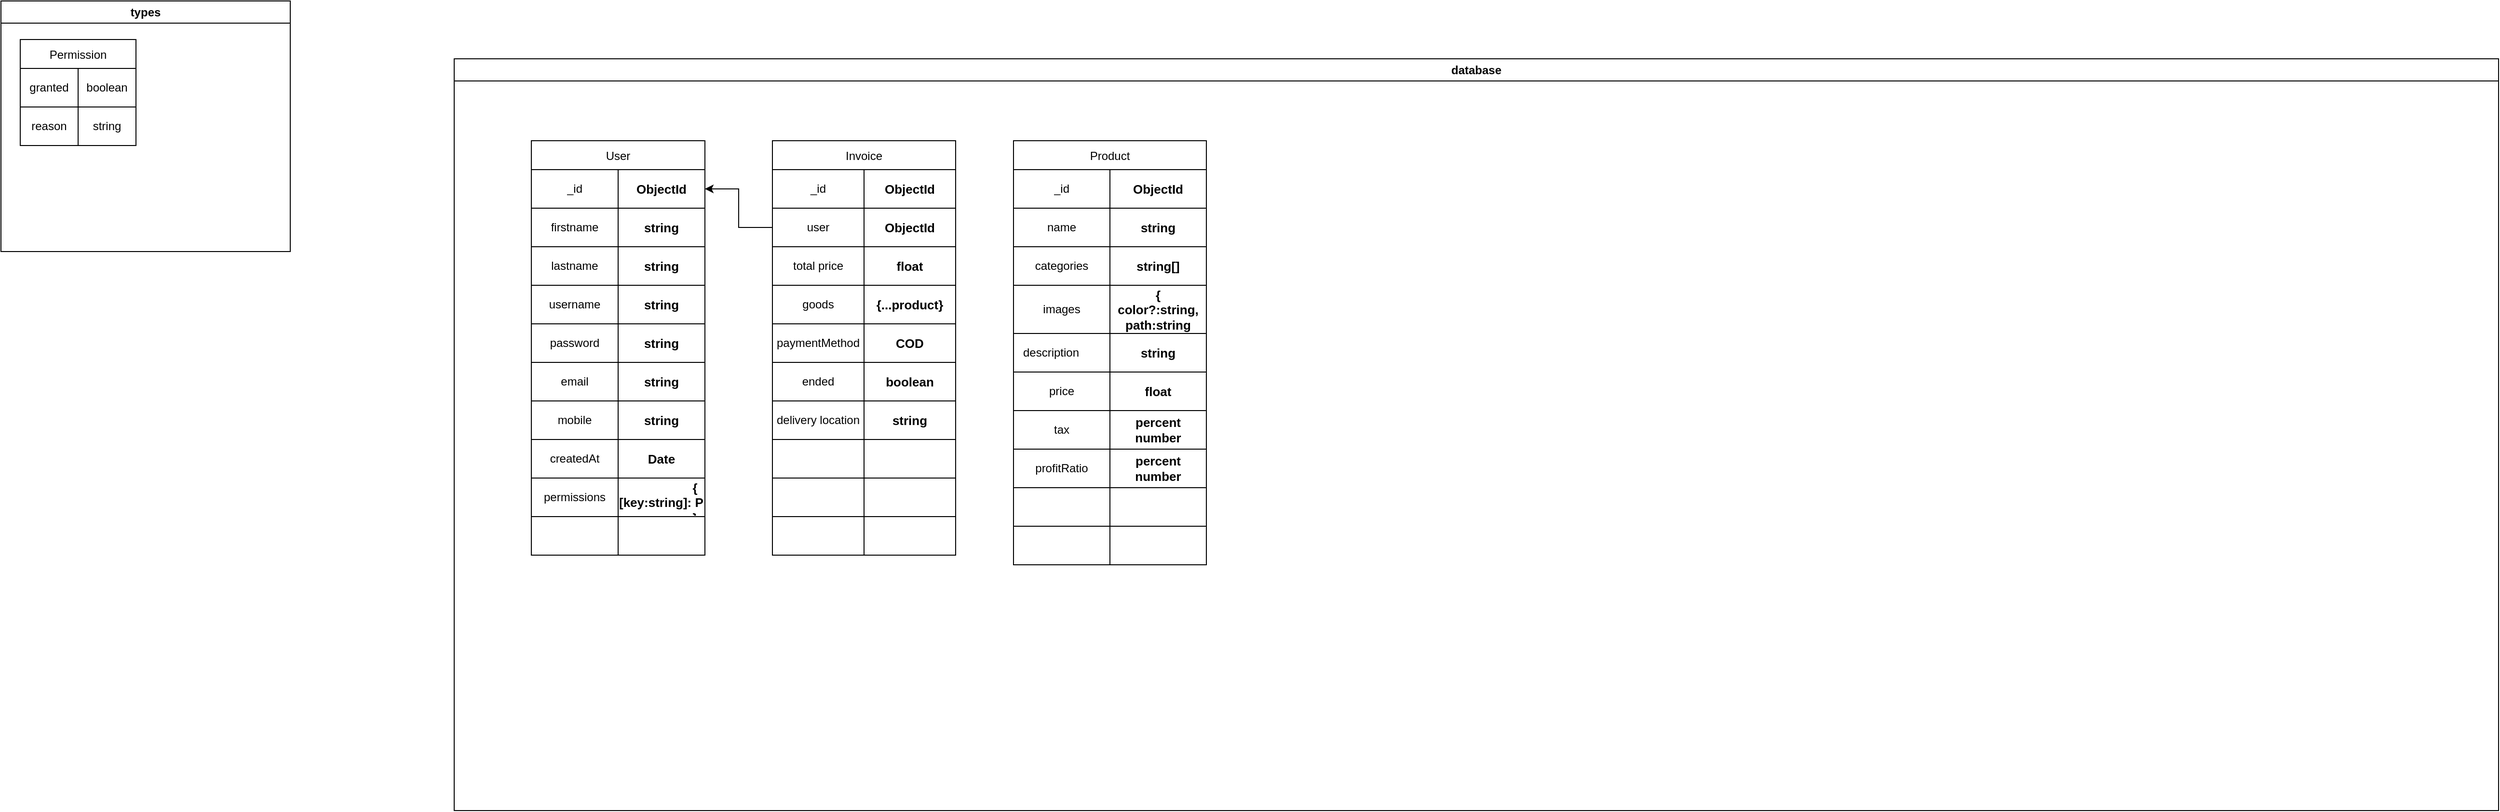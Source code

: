 <mxfile version="24.0.7" type="github">
  <diagram name="Page-1" id="QKJ2j_VdlwZN0hbpKNvx">
    <mxGraphModel dx="2086" dy="1957" grid="1" gridSize="10" guides="1" tooltips="1" connect="1" arrows="1" fold="1" page="1" pageScale="1" pageWidth="827" pageHeight="1169" math="0" shadow="0">
      <root>
        <mxCell id="0" />
        <mxCell id="1" parent="0" />
        <mxCell id="1IaaG3tM7Fr98LtKA_Z9-10" value="database" style="swimlane;whiteSpace=wrap;html=1;" vertex="1" parent="1">
          <mxGeometry x="70" y="-30" width="2120" height="780" as="geometry" />
        </mxCell>
        <mxCell id="tBHM0l0yFCZEbnYiTgFT-36" value="User" style="shape=table;startSize=30;container=1;collapsible=0;childLayout=tableLayout;" vertex="1" parent="1IaaG3tM7Fr98LtKA_Z9-10">
          <mxGeometry x="80" y="85" width="180" height="430" as="geometry" />
        </mxCell>
        <mxCell id="tBHM0l0yFCZEbnYiTgFT-37" value="" style="shape=tableRow;horizontal=0;startSize=0;swimlaneHead=0;swimlaneBody=0;strokeColor=inherit;top=0;left=0;bottom=0;right=0;collapsible=0;dropTarget=0;fillColor=none;points=[[0,0.5],[1,0.5]];portConstraint=eastwest;" vertex="1" parent="tBHM0l0yFCZEbnYiTgFT-36">
          <mxGeometry y="30" width="180" height="40" as="geometry" />
        </mxCell>
        <mxCell id="tBHM0l0yFCZEbnYiTgFT-38" value="_id" style="shape=partialRectangle;html=1;whiteSpace=wrap;connectable=0;strokeColor=inherit;overflow=hidden;fillColor=none;top=0;left=0;bottom=0;right=0;pointerEvents=1;" vertex="1" parent="tBHM0l0yFCZEbnYiTgFT-37">
          <mxGeometry width="90" height="40" as="geometry">
            <mxRectangle width="90" height="40" as="alternateBounds" />
          </mxGeometry>
        </mxCell>
        <mxCell id="tBHM0l0yFCZEbnYiTgFT-39" value="ObjectId" style="shape=partialRectangle;html=1;whiteSpace=wrap;connectable=0;strokeColor=inherit;overflow=hidden;fillColor=none;top=0;left=0;bottom=0;right=0;pointerEvents=1;fontStyle=1;fontSize=13;" vertex="1" parent="tBHM0l0yFCZEbnYiTgFT-37">
          <mxGeometry x="90" width="90" height="40" as="geometry">
            <mxRectangle width="90" height="40" as="alternateBounds" />
          </mxGeometry>
        </mxCell>
        <mxCell id="tBHM0l0yFCZEbnYiTgFT-40" value="" style="shape=tableRow;horizontal=0;startSize=0;swimlaneHead=0;swimlaneBody=0;strokeColor=inherit;top=0;left=0;bottom=0;right=0;collapsible=0;dropTarget=0;fillColor=none;points=[[0,0.5],[1,0.5]];portConstraint=eastwest;" vertex="1" parent="tBHM0l0yFCZEbnYiTgFT-36">
          <mxGeometry y="70" width="180" height="40" as="geometry" />
        </mxCell>
        <mxCell id="tBHM0l0yFCZEbnYiTgFT-41" value="firstname" style="shape=partialRectangle;html=1;whiteSpace=wrap;connectable=0;strokeColor=inherit;overflow=hidden;fillColor=none;top=0;left=0;bottom=0;right=0;pointerEvents=1;" vertex="1" parent="tBHM0l0yFCZEbnYiTgFT-40">
          <mxGeometry width="90" height="40" as="geometry">
            <mxRectangle width="90" height="40" as="alternateBounds" />
          </mxGeometry>
        </mxCell>
        <mxCell id="tBHM0l0yFCZEbnYiTgFT-42" value="string" style="shape=partialRectangle;html=1;whiteSpace=wrap;connectable=0;strokeColor=inherit;overflow=hidden;fillColor=none;top=0;left=0;bottom=0;right=0;pointerEvents=1;fontStyle=1;fontSize=13;" vertex="1" parent="tBHM0l0yFCZEbnYiTgFT-40">
          <mxGeometry x="90" width="90" height="40" as="geometry">
            <mxRectangle width="90" height="40" as="alternateBounds" />
          </mxGeometry>
        </mxCell>
        <mxCell id="tBHM0l0yFCZEbnYiTgFT-43" value="" style="shape=tableRow;horizontal=0;startSize=0;swimlaneHead=0;swimlaneBody=0;strokeColor=inherit;top=0;left=0;bottom=0;right=0;collapsible=0;dropTarget=0;fillColor=none;points=[[0,0.5],[1,0.5]];portConstraint=eastwest;" vertex="1" parent="tBHM0l0yFCZEbnYiTgFT-36">
          <mxGeometry y="110" width="180" height="40" as="geometry" />
        </mxCell>
        <mxCell id="tBHM0l0yFCZEbnYiTgFT-44" value="lastname" style="shape=partialRectangle;html=1;whiteSpace=wrap;connectable=0;strokeColor=inherit;overflow=hidden;fillColor=none;top=0;left=0;bottom=0;right=0;pointerEvents=1;" vertex="1" parent="tBHM0l0yFCZEbnYiTgFT-43">
          <mxGeometry width="90" height="40" as="geometry">
            <mxRectangle width="90" height="40" as="alternateBounds" />
          </mxGeometry>
        </mxCell>
        <mxCell id="tBHM0l0yFCZEbnYiTgFT-45" value="string" style="shape=partialRectangle;html=1;whiteSpace=wrap;connectable=0;strokeColor=inherit;overflow=hidden;fillColor=none;top=0;left=0;bottom=0;right=0;pointerEvents=1;fontStyle=1;fontSize=13;" vertex="1" parent="tBHM0l0yFCZEbnYiTgFT-43">
          <mxGeometry x="90" width="90" height="40" as="geometry">
            <mxRectangle width="90" height="40" as="alternateBounds" />
          </mxGeometry>
        </mxCell>
        <mxCell id="tBHM0l0yFCZEbnYiTgFT-46" value="" style="shape=tableRow;horizontal=0;startSize=0;swimlaneHead=0;swimlaneBody=0;strokeColor=inherit;top=0;left=0;bottom=0;right=0;collapsible=0;dropTarget=0;fillColor=none;points=[[0,0.5],[1,0.5]];portConstraint=eastwest;" vertex="1" parent="tBHM0l0yFCZEbnYiTgFT-36">
          <mxGeometry y="150" width="180" height="40" as="geometry" />
        </mxCell>
        <mxCell id="tBHM0l0yFCZEbnYiTgFT-47" value="username" style="shape=partialRectangle;html=1;whiteSpace=wrap;connectable=0;strokeColor=inherit;overflow=hidden;fillColor=none;top=0;left=0;bottom=0;right=0;pointerEvents=1;" vertex="1" parent="tBHM0l0yFCZEbnYiTgFT-46">
          <mxGeometry width="90" height="40" as="geometry">
            <mxRectangle width="90" height="40" as="alternateBounds" />
          </mxGeometry>
        </mxCell>
        <mxCell id="tBHM0l0yFCZEbnYiTgFT-48" value="string" style="shape=partialRectangle;html=1;whiteSpace=wrap;connectable=0;strokeColor=inherit;overflow=hidden;fillColor=none;top=0;left=0;bottom=0;right=0;pointerEvents=1;fontStyle=1;fontSize=13;" vertex="1" parent="tBHM0l0yFCZEbnYiTgFT-46">
          <mxGeometry x="90" width="90" height="40" as="geometry">
            <mxRectangle width="90" height="40" as="alternateBounds" />
          </mxGeometry>
        </mxCell>
        <mxCell id="tBHM0l0yFCZEbnYiTgFT-49" value="" style="shape=tableRow;horizontal=0;startSize=0;swimlaneHead=0;swimlaneBody=0;strokeColor=inherit;top=0;left=0;bottom=0;right=0;collapsible=0;dropTarget=0;fillColor=none;points=[[0,0.5],[1,0.5]];portConstraint=eastwest;" vertex="1" parent="tBHM0l0yFCZEbnYiTgFT-36">
          <mxGeometry y="190" width="180" height="40" as="geometry" />
        </mxCell>
        <mxCell id="tBHM0l0yFCZEbnYiTgFT-50" value="password" style="shape=partialRectangle;html=1;whiteSpace=wrap;connectable=0;strokeColor=inherit;overflow=hidden;fillColor=none;top=0;left=0;bottom=0;right=0;pointerEvents=1;" vertex="1" parent="tBHM0l0yFCZEbnYiTgFT-49">
          <mxGeometry width="90" height="40" as="geometry">
            <mxRectangle width="90" height="40" as="alternateBounds" />
          </mxGeometry>
        </mxCell>
        <mxCell id="tBHM0l0yFCZEbnYiTgFT-51" value="string" style="shape=partialRectangle;html=1;whiteSpace=wrap;connectable=0;strokeColor=inherit;overflow=hidden;fillColor=none;top=0;left=0;bottom=0;right=0;pointerEvents=1;fontStyle=1;fontSize=13;" vertex="1" parent="tBHM0l0yFCZEbnYiTgFT-49">
          <mxGeometry x="90" width="90" height="40" as="geometry">
            <mxRectangle width="90" height="40" as="alternateBounds" />
          </mxGeometry>
        </mxCell>
        <mxCell id="tBHM0l0yFCZEbnYiTgFT-52" value="" style="shape=tableRow;horizontal=0;startSize=0;swimlaneHead=0;swimlaneBody=0;strokeColor=inherit;top=0;left=0;bottom=0;right=0;collapsible=0;dropTarget=0;fillColor=none;points=[[0,0.5],[1,0.5]];portConstraint=eastwest;" vertex="1" parent="tBHM0l0yFCZEbnYiTgFT-36">
          <mxGeometry y="230" width="180" height="40" as="geometry" />
        </mxCell>
        <mxCell id="tBHM0l0yFCZEbnYiTgFT-53" value="email" style="shape=partialRectangle;html=1;whiteSpace=wrap;connectable=0;strokeColor=inherit;overflow=hidden;fillColor=none;top=0;left=0;bottom=0;right=0;pointerEvents=1;" vertex="1" parent="tBHM0l0yFCZEbnYiTgFT-52">
          <mxGeometry width="90" height="40" as="geometry">
            <mxRectangle width="90" height="40" as="alternateBounds" />
          </mxGeometry>
        </mxCell>
        <mxCell id="tBHM0l0yFCZEbnYiTgFT-54" value="string" style="shape=partialRectangle;html=1;whiteSpace=wrap;connectable=0;strokeColor=inherit;overflow=hidden;fillColor=none;top=0;left=0;bottom=0;right=0;pointerEvents=1;fontStyle=1;fontSize=13;" vertex="1" parent="tBHM0l0yFCZEbnYiTgFT-52">
          <mxGeometry x="90" width="90" height="40" as="geometry">
            <mxRectangle width="90" height="40" as="alternateBounds" />
          </mxGeometry>
        </mxCell>
        <mxCell id="tBHM0l0yFCZEbnYiTgFT-55" value="" style="shape=tableRow;horizontal=0;startSize=0;swimlaneHead=0;swimlaneBody=0;strokeColor=inherit;top=0;left=0;bottom=0;right=0;collapsible=0;dropTarget=0;fillColor=none;points=[[0,0.5],[1,0.5]];portConstraint=eastwest;" vertex="1" parent="tBHM0l0yFCZEbnYiTgFT-36">
          <mxGeometry y="270" width="180" height="40" as="geometry" />
        </mxCell>
        <mxCell id="tBHM0l0yFCZEbnYiTgFT-56" value="mobile" style="shape=partialRectangle;html=1;whiteSpace=wrap;connectable=0;strokeColor=inherit;overflow=hidden;fillColor=none;top=0;left=0;bottom=0;right=0;pointerEvents=1;" vertex="1" parent="tBHM0l0yFCZEbnYiTgFT-55">
          <mxGeometry width="90" height="40" as="geometry">
            <mxRectangle width="90" height="40" as="alternateBounds" />
          </mxGeometry>
        </mxCell>
        <mxCell id="tBHM0l0yFCZEbnYiTgFT-57" value="string" style="shape=partialRectangle;html=1;whiteSpace=wrap;connectable=0;strokeColor=inherit;overflow=hidden;fillColor=none;top=0;left=0;bottom=0;right=0;pointerEvents=1;fontStyle=1;fontSize=13;" vertex="1" parent="tBHM0l0yFCZEbnYiTgFT-55">
          <mxGeometry x="90" width="90" height="40" as="geometry">
            <mxRectangle width="90" height="40" as="alternateBounds" />
          </mxGeometry>
        </mxCell>
        <mxCell id="tBHM0l0yFCZEbnYiTgFT-58" value="" style="shape=tableRow;horizontal=0;startSize=0;swimlaneHead=0;swimlaneBody=0;strokeColor=inherit;top=0;left=0;bottom=0;right=0;collapsible=0;dropTarget=0;fillColor=none;points=[[0,0.5],[1,0.5]];portConstraint=eastwest;" vertex="1" parent="tBHM0l0yFCZEbnYiTgFT-36">
          <mxGeometry y="310" width="180" height="40" as="geometry" />
        </mxCell>
        <mxCell id="tBHM0l0yFCZEbnYiTgFT-59" value="createdAt" style="shape=partialRectangle;html=1;whiteSpace=wrap;connectable=0;strokeColor=inherit;overflow=hidden;fillColor=none;top=0;left=0;bottom=0;right=0;pointerEvents=1;" vertex="1" parent="tBHM0l0yFCZEbnYiTgFT-58">
          <mxGeometry width="90" height="40" as="geometry">
            <mxRectangle width="90" height="40" as="alternateBounds" />
          </mxGeometry>
        </mxCell>
        <mxCell id="tBHM0l0yFCZEbnYiTgFT-60" value="Date" style="shape=partialRectangle;html=1;whiteSpace=wrap;connectable=0;strokeColor=inherit;overflow=hidden;fillColor=none;top=0;left=0;bottom=0;right=0;pointerEvents=1;fontStyle=1;fontSize=13;" vertex="1" parent="tBHM0l0yFCZEbnYiTgFT-58">
          <mxGeometry x="90" width="90" height="40" as="geometry">
            <mxRectangle width="90" height="40" as="alternateBounds" />
          </mxGeometry>
        </mxCell>
        <mxCell id="tBHM0l0yFCZEbnYiTgFT-61" value="" style="shape=tableRow;horizontal=0;startSize=0;swimlaneHead=0;swimlaneBody=0;strokeColor=inherit;top=0;left=0;bottom=0;right=0;collapsible=0;dropTarget=0;fillColor=none;points=[[0,0.5],[1,0.5]];portConstraint=eastwest;" vertex="1" parent="tBHM0l0yFCZEbnYiTgFT-36">
          <mxGeometry y="350" width="180" height="40" as="geometry" />
        </mxCell>
        <mxCell id="tBHM0l0yFCZEbnYiTgFT-62" value="permissions" style="shape=partialRectangle;html=1;whiteSpace=wrap;connectable=0;strokeColor=inherit;overflow=hidden;fillColor=none;top=0;left=0;bottom=0;right=0;pointerEvents=1;" vertex="1" parent="tBHM0l0yFCZEbnYiTgFT-61">
          <mxGeometry width="90" height="40" as="geometry">
            <mxRectangle width="90" height="40" as="alternateBounds" />
          </mxGeometry>
        </mxCell>
        <mxCell id="tBHM0l0yFCZEbnYiTgFT-63" value="{&lt;div&gt;[key:string]:&amp;nbsp;&lt;span style=&quot;background-color: initial;&quot;&gt;Permission[]&lt;/span&gt;&lt;/div&gt;&lt;div&gt;}&lt;/div&gt;" style="shape=partialRectangle;html=1;whiteSpace=wrap;connectable=0;strokeColor=inherit;overflow=hidden;fillColor=none;top=0;left=0;bottom=0;right=0;pointerEvents=1;fontStyle=1;fontSize=13;" vertex="1" parent="tBHM0l0yFCZEbnYiTgFT-61">
          <mxGeometry x="90" width="90" height="40" as="geometry">
            <mxRectangle width="90" height="40" as="alternateBounds" />
          </mxGeometry>
        </mxCell>
        <mxCell id="tBHM0l0yFCZEbnYiTgFT-64" value="" style="shape=tableRow;horizontal=0;startSize=0;swimlaneHead=0;swimlaneBody=0;strokeColor=inherit;top=0;left=0;bottom=0;right=0;collapsible=0;dropTarget=0;fillColor=none;points=[[0,0.5],[1,0.5]];portConstraint=eastwest;" vertex="1" parent="tBHM0l0yFCZEbnYiTgFT-36">
          <mxGeometry y="390" width="180" height="40" as="geometry" />
        </mxCell>
        <mxCell id="tBHM0l0yFCZEbnYiTgFT-65" value="" style="shape=partialRectangle;html=1;whiteSpace=wrap;connectable=0;strokeColor=inherit;overflow=hidden;fillColor=none;top=0;left=0;bottom=0;right=0;pointerEvents=1;" vertex="1" parent="tBHM0l0yFCZEbnYiTgFT-64">
          <mxGeometry width="90" height="40" as="geometry">
            <mxRectangle width="90" height="40" as="alternateBounds" />
          </mxGeometry>
        </mxCell>
        <mxCell id="tBHM0l0yFCZEbnYiTgFT-66" value="" style="shape=partialRectangle;html=1;whiteSpace=wrap;connectable=0;strokeColor=inherit;overflow=hidden;fillColor=none;top=0;left=0;bottom=0;right=0;pointerEvents=1;fontStyle=1;fontSize=13;" vertex="1" parent="tBHM0l0yFCZEbnYiTgFT-64">
          <mxGeometry x="90" width="90" height="40" as="geometry">
            <mxRectangle width="90" height="40" as="alternateBounds" />
          </mxGeometry>
        </mxCell>
        <mxCell id="tBHM0l0yFCZEbnYiTgFT-98" value="Invoice" style="shape=table;startSize=30;container=1;collapsible=0;childLayout=tableLayout;" vertex="1" parent="1IaaG3tM7Fr98LtKA_Z9-10">
          <mxGeometry x="330" y="85" width="190" height="430" as="geometry" />
        </mxCell>
        <mxCell id="tBHM0l0yFCZEbnYiTgFT-99" value="" style="shape=tableRow;horizontal=0;startSize=0;swimlaneHead=0;swimlaneBody=0;strokeColor=inherit;top=0;left=0;bottom=0;right=0;collapsible=0;dropTarget=0;fillColor=none;points=[[0,0.5],[1,0.5]];portConstraint=eastwest;" vertex="1" parent="tBHM0l0yFCZEbnYiTgFT-98">
          <mxGeometry y="30" width="190" height="40" as="geometry" />
        </mxCell>
        <mxCell id="tBHM0l0yFCZEbnYiTgFT-100" value="_id" style="shape=partialRectangle;html=1;whiteSpace=wrap;connectable=0;strokeColor=inherit;overflow=hidden;fillColor=none;top=0;left=0;bottom=0;right=0;pointerEvents=1;" vertex="1" parent="tBHM0l0yFCZEbnYiTgFT-99">
          <mxGeometry width="95" height="40" as="geometry">
            <mxRectangle width="95" height="40" as="alternateBounds" />
          </mxGeometry>
        </mxCell>
        <mxCell id="tBHM0l0yFCZEbnYiTgFT-101" value="ObjectId" style="shape=partialRectangle;html=1;whiteSpace=wrap;connectable=0;strokeColor=inherit;overflow=hidden;fillColor=none;top=0;left=0;bottom=0;right=0;pointerEvents=1;fontStyle=1;fontSize=13;" vertex="1" parent="tBHM0l0yFCZEbnYiTgFT-99">
          <mxGeometry x="95" width="95" height="40" as="geometry">
            <mxRectangle width="95" height="40" as="alternateBounds" />
          </mxGeometry>
        </mxCell>
        <mxCell id="tBHM0l0yFCZEbnYiTgFT-102" value="" style="shape=tableRow;horizontal=0;startSize=0;swimlaneHead=0;swimlaneBody=0;strokeColor=inherit;top=0;left=0;bottom=0;right=0;collapsible=0;dropTarget=0;fillColor=none;points=[[0,0.5],[1,0.5]];portConstraint=eastwest;" vertex="1" parent="tBHM0l0yFCZEbnYiTgFT-98">
          <mxGeometry y="70" width="190" height="40" as="geometry" />
        </mxCell>
        <mxCell id="tBHM0l0yFCZEbnYiTgFT-103" value="user" style="shape=partialRectangle;html=1;whiteSpace=wrap;connectable=0;strokeColor=inherit;overflow=hidden;fillColor=none;top=0;left=0;bottom=0;right=0;pointerEvents=1;" vertex="1" parent="tBHM0l0yFCZEbnYiTgFT-102">
          <mxGeometry width="95" height="40" as="geometry">
            <mxRectangle width="95" height="40" as="alternateBounds" />
          </mxGeometry>
        </mxCell>
        <mxCell id="tBHM0l0yFCZEbnYiTgFT-104" value="ObjectId" style="shape=partialRectangle;html=1;whiteSpace=wrap;connectable=0;strokeColor=inherit;overflow=hidden;fillColor=none;top=0;left=0;bottom=0;right=0;pointerEvents=1;fontStyle=1;fontSize=13;" vertex="1" parent="tBHM0l0yFCZEbnYiTgFT-102">
          <mxGeometry x="95" width="95" height="40" as="geometry">
            <mxRectangle width="95" height="40" as="alternateBounds" />
          </mxGeometry>
        </mxCell>
        <mxCell id="tBHM0l0yFCZEbnYiTgFT-105" value="" style="shape=tableRow;horizontal=0;startSize=0;swimlaneHead=0;swimlaneBody=0;strokeColor=inherit;top=0;left=0;bottom=0;right=0;collapsible=0;dropTarget=0;fillColor=none;points=[[0,0.5],[1,0.5]];portConstraint=eastwest;" vertex="1" parent="tBHM0l0yFCZEbnYiTgFT-98">
          <mxGeometry y="110" width="190" height="40" as="geometry" />
        </mxCell>
        <mxCell id="tBHM0l0yFCZEbnYiTgFT-106" value="total price" style="shape=partialRectangle;html=1;whiteSpace=wrap;connectable=0;strokeColor=inherit;overflow=hidden;fillColor=none;top=0;left=0;bottom=0;right=0;pointerEvents=1;" vertex="1" parent="tBHM0l0yFCZEbnYiTgFT-105">
          <mxGeometry width="95" height="40" as="geometry">
            <mxRectangle width="95" height="40" as="alternateBounds" />
          </mxGeometry>
        </mxCell>
        <mxCell id="tBHM0l0yFCZEbnYiTgFT-107" value="float" style="shape=partialRectangle;html=1;whiteSpace=wrap;connectable=0;strokeColor=inherit;overflow=hidden;fillColor=none;top=0;left=0;bottom=0;right=0;pointerEvents=1;fontStyle=1;fontSize=13;" vertex="1" parent="tBHM0l0yFCZEbnYiTgFT-105">
          <mxGeometry x="95" width="95" height="40" as="geometry">
            <mxRectangle width="95" height="40" as="alternateBounds" />
          </mxGeometry>
        </mxCell>
        <mxCell id="tBHM0l0yFCZEbnYiTgFT-108" value="" style="shape=tableRow;horizontal=0;startSize=0;swimlaneHead=0;swimlaneBody=0;strokeColor=inherit;top=0;left=0;bottom=0;right=0;collapsible=0;dropTarget=0;fillColor=none;points=[[0,0.5],[1,0.5]];portConstraint=eastwest;" vertex="1" parent="tBHM0l0yFCZEbnYiTgFT-98">
          <mxGeometry y="150" width="190" height="40" as="geometry" />
        </mxCell>
        <mxCell id="tBHM0l0yFCZEbnYiTgFT-109" value="goods" style="shape=partialRectangle;html=1;whiteSpace=wrap;connectable=0;strokeColor=inherit;overflow=hidden;fillColor=none;top=0;left=0;bottom=0;right=0;pointerEvents=1;" vertex="1" parent="tBHM0l0yFCZEbnYiTgFT-108">
          <mxGeometry width="95" height="40" as="geometry">
            <mxRectangle width="95" height="40" as="alternateBounds" />
          </mxGeometry>
        </mxCell>
        <mxCell id="tBHM0l0yFCZEbnYiTgFT-110" value="{...product}" style="shape=partialRectangle;html=1;whiteSpace=wrap;connectable=0;strokeColor=inherit;overflow=hidden;fillColor=none;top=0;left=0;bottom=0;right=0;pointerEvents=1;fontStyle=1;fontSize=13;" vertex="1" parent="tBHM0l0yFCZEbnYiTgFT-108">
          <mxGeometry x="95" width="95" height="40" as="geometry">
            <mxRectangle width="95" height="40" as="alternateBounds" />
          </mxGeometry>
        </mxCell>
        <mxCell id="tBHM0l0yFCZEbnYiTgFT-111" value="" style="shape=tableRow;horizontal=0;startSize=0;swimlaneHead=0;swimlaneBody=0;strokeColor=inherit;top=0;left=0;bottom=0;right=0;collapsible=0;dropTarget=0;fillColor=none;points=[[0,0.5],[1,0.5]];portConstraint=eastwest;" vertex="1" parent="tBHM0l0yFCZEbnYiTgFT-98">
          <mxGeometry y="190" width="190" height="40" as="geometry" />
        </mxCell>
        <mxCell id="tBHM0l0yFCZEbnYiTgFT-112" value="paymentMethod" style="shape=partialRectangle;html=1;whiteSpace=wrap;connectable=0;strokeColor=inherit;overflow=hidden;fillColor=none;top=0;left=0;bottom=0;right=0;pointerEvents=1;" vertex="1" parent="tBHM0l0yFCZEbnYiTgFT-111">
          <mxGeometry width="95" height="40" as="geometry">
            <mxRectangle width="95" height="40" as="alternateBounds" />
          </mxGeometry>
        </mxCell>
        <mxCell id="tBHM0l0yFCZEbnYiTgFT-113" value="COD" style="shape=partialRectangle;html=1;whiteSpace=wrap;connectable=0;strokeColor=inherit;overflow=hidden;fillColor=none;top=0;left=0;bottom=0;right=0;pointerEvents=1;fontStyle=1;fontSize=13;" vertex="1" parent="tBHM0l0yFCZEbnYiTgFT-111">
          <mxGeometry x="95" width="95" height="40" as="geometry">
            <mxRectangle width="95" height="40" as="alternateBounds" />
          </mxGeometry>
        </mxCell>
        <mxCell id="tBHM0l0yFCZEbnYiTgFT-114" value="" style="shape=tableRow;horizontal=0;startSize=0;swimlaneHead=0;swimlaneBody=0;strokeColor=inherit;top=0;left=0;bottom=0;right=0;collapsible=0;dropTarget=0;fillColor=none;points=[[0,0.5],[1,0.5]];portConstraint=eastwest;" vertex="1" parent="tBHM0l0yFCZEbnYiTgFT-98">
          <mxGeometry y="230" width="190" height="40" as="geometry" />
        </mxCell>
        <mxCell id="tBHM0l0yFCZEbnYiTgFT-115" value="ended" style="shape=partialRectangle;html=1;whiteSpace=wrap;connectable=0;strokeColor=inherit;overflow=hidden;fillColor=none;top=0;left=0;bottom=0;right=0;pointerEvents=1;" vertex="1" parent="tBHM0l0yFCZEbnYiTgFT-114">
          <mxGeometry width="95" height="40" as="geometry">
            <mxRectangle width="95" height="40" as="alternateBounds" />
          </mxGeometry>
        </mxCell>
        <mxCell id="tBHM0l0yFCZEbnYiTgFT-116" value="boolean" style="shape=partialRectangle;html=1;whiteSpace=wrap;connectable=0;strokeColor=inherit;overflow=hidden;fillColor=none;top=0;left=0;bottom=0;right=0;pointerEvents=1;fontStyle=1;fontSize=13;" vertex="1" parent="tBHM0l0yFCZEbnYiTgFT-114">
          <mxGeometry x="95" width="95" height="40" as="geometry">
            <mxRectangle width="95" height="40" as="alternateBounds" />
          </mxGeometry>
        </mxCell>
        <mxCell id="tBHM0l0yFCZEbnYiTgFT-117" value="" style="shape=tableRow;horizontal=0;startSize=0;swimlaneHead=0;swimlaneBody=0;strokeColor=inherit;top=0;left=0;bottom=0;right=0;collapsible=0;dropTarget=0;fillColor=none;points=[[0,0.5],[1,0.5]];portConstraint=eastwest;" vertex="1" parent="tBHM0l0yFCZEbnYiTgFT-98">
          <mxGeometry y="270" width="190" height="40" as="geometry" />
        </mxCell>
        <mxCell id="tBHM0l0yFCZEbnYiTgFT-118" value="delivery location" style="shape=partialRectangle;html=1;whiteSpace=wrap;connectable=0;strokeColor=inherit;overflow=hidden;fillColor=none;top=0;left=0;bottom=0;right=0;pointerEvents=1;" vertex="1" parent="tBHM0l0yFCZEbnYiTgFT-117">
          <mxGeometry width="95" height="40" as="geometry">
            <mxRectangle width="95" height="40" as="alternateBounds" />
          </mxGeometry>
        </mxCell>
        <mxCell id="tBHM0l0yFCZEbnYiTgFT-119" value="string" style="shape=partialRectangle;html=1;whiteSpace=wrap;connectable=0;strokeColor=inherit;overflow=hidden;fillColor=none;top=0;left=0;bottom=0;right=0;pointerEvents=1;fontStyle=1;fontSize=13;" vertex="1" parent="tBHM0l0yFCZEbnYiTgFT-117">
          <mxGeometry x="95" width="95" height="40" as="geometry">
            <mxRectangle width="95" height="40" as="alternateBounds" />
          </mxGeometry>
        </mxCell>
        <mxCell id="tBHM0l0yFCZEbnYiTgFT-120" value="" style="shape=tableRow;horizontal=0;startSize=0;swimlaneHead=0;swimlaneBody=0;strokeColor=inherit;top=0;left=0;bottom=0;right=0;collapsible=0;dropTarget=0;fillColor=none;points=[[0,0.5],[1,0.5]];portConstraint=eastwest;" vertex="1" parent="tBHM0l0yFCZEbnYiTgFT-98">
          <mxGeometry y="310" width="190" height="40" as="geometry" />
        </mxCell>
        <mxCell id="tBHM0l0yFCZEbnYiTgFT-121" value="" style="shape=partialRectangle;html=1;whiteSpace=wrap;connectable=0;strokeColor=inherit;overflow=hidden;fillColor=none;top=0;left=0;bottom=0;right=0;pointerEvents=1;" vertex="1" parent="tBHM0l0yFCZEbnYiTgFT-120">
          <mxGeometry width="95" height="40" as="geometry">
            <mxRectangle width="95" height="40" as="alternateBounds" />
          </mxGeometry>
        </mxCell>
        <mxCell id="tBHM0l0yFCZEbnYiTgFT-122" value="" style="shape=partialRectangle;html=1;whiteSpace=wrap;connectable=0;strokeColor=inherit;overflow=hidden;fillColor=none;top=0;left=0;bottom=0;right=0;pointerEvents=1;fontStyle=1;fontSize=13;" vertex="1" parent="tBHM0l0yFCZEbnYiTgFT-120">
          <mxGeometry x="95" width="95" height="40" as="geometry">
            <mxRectangle width="95" height="40" as="alternateBounds" />
          </mxGeometry>
        </mxCell>
        <mxCell id="tBHM0l0yFCZEbnYiTgFT-123" value="" style="shape=tableRow;horizontal=0;startSize=0;swimlaneHead=0;swimlaneBody=0;strokeColor=inherit;top=0;left=0;bottom=0;right=0;collapsible=0;dropTarget=0;fillColor=none;points=[[0,0.5],[1,0.5]];portConstraint=eastwest;" vertex="1" parent="tBHM0l0yFCZEbnYiTgFT-98">
          <mxGeometry y="350" width="190" height="40" as="geometry" />
        </mxCell>
        <mxCell id="tBHM0l0yFCZEbnYiTgFT-124" value="" style="shape=partialRectangle;html=1;whiteSpace=wrap;connectable=0;strokeColor=inherit;overflow=hidden;fillColor=none;top=0;left=0;bottom=0;right=0;pointerEvents=1;" vertex="1" parent="tBHM0l0yFCZEbnYiTgFT-123">
          <mxGeometry width="95" height="40" as="geometry">
            <mxRectangle width="95" height="40" as="alternateBounds" />
          </mxGeometry>
        </mxCell>
        <mxCell id="tBHM0l0yFCZEbnYiTgFT-125" value="" style="shape=partialRectangle;html=1;whiteSpace=wrap;connectable=0;strokeColor=inherit;overflow=hidden;fillColor=none;top=0;left=0;bottom=0;right=0;pointerEvents=1;fontStyle=1;fontSize=13;" vertex="1" parent="tBHM0l0yFCZEbnYiTgFT-123">
          <mxGeometry x="95" width="95" height="40" as="geometry">
            <mxRectangle width="95" height="40" as="alternateBounds" />
          </mxGeometry>
        </mxCell>
        <mxCell id="tBHM0l0yFCZEbnYiTgFT-126" value="" style="shape=tableRow;horizontal=0;startSize=0;swimlaneHead=0;swimlaneBody=0;strokeColor=inherit;top=0;left=0;bottom=0;right=0;collapsible=0;dropTarget=0;fillColor=none;points=[[0,0.5],[1,0.5]];portConstraint=eastwest;" vertex="1" parent="tBHM0l0yFCZEbnYiTgFT-98">
          <mxGeometry y="390" width="190" height="40" as="geometry" />
        </mxCell>
        <mxCell id="tBHM0l0yFCZEbnYiTgFT-127" value="" style="shape=partialRectangle;html=1;whiteSpace=wrap;connectable=0;strokeColor=inherit;overflow=hidden;fillColor=none;top=0;left=0;bottom=0;right=0;pointerEvents=1;" vertex="1" parent="tBHM0l0yFCZEbnYiTgFT-126">
          <mxGeometry width="95" height="40" as="geometry">
            <mxRectangle width="95" height="40" as="alternateBounds" />
          </mxGeometry>
        </mxCell>
        <mxCell id="tBHM0l0yFCZEbnYiTgFT-128" value="" style="shape=partialRectangle;html=1;whiteSpace=wrap;connectable=0;strokeColor=inherit;overflow=hidden;fillColor=none;top=0;left=0;bottom=0;right=0;pointerEvents=1;fontStyle=1;fontSize=13;" vertex="1" parent="tBHM0l0yFCZEbnYiTgFT-126">
          <mxGeometry x="95" width="95" height="40" as="geometry">
            <mxRectangle width="95" height="40" as="alternateBounds" />
          </mxGeometry>
        </mxCell>
        <mxCell id="tBHM0l0yFCZEbnYiTgFT-130" style="edgeStyle=orthogonalEdgeStyle;rounded=0;orthogonalLoop=1;jettySize=auto;html=1;entryX=1;entryY=0.5;entryDx=0;entryDy=0;" edge="1" parent="1IaaG3tM7Fr98LtKA_Z9-10" source="tBHM0l0yFCZEbnYiTgFT-102" target="tBHM0l0yFCZEbnYiTgFT-37">
          <mxGeometry relative="1" as="geometry" />
        </mxCell>
        <mxCell id="tBHM0l0yFCZEbnYiTgFT-67" value="Product" style="shape=table;startSize=30;container=1;collapsible=0;childLayout=tableLayout;" vertex="1" parent="1IaaG3tM7Fr98LtKA_Z9-10">
          <mxGeometry x="580" y="85" width="200" height="440" as="geometry" />
        </mxCell>
        <mxCell id="tBHM0l0yFCZEbnYiTgFT-68" value="" style="shape=tableRow;horizontal=0;startSize=0;swimlaneHead=0;swimlaneBody=0;strokeColor=inherit;top=0;left=0;bottom=0;right=0;collapsible=0;dropTarget=0;fillColor=none;points=[[0,0.5],[1,0.5]];portConstraint=eastwest;" vertex="1" parent="tBHM0l0yFCZEbnYiTgFT-67">
          <mxGeometry y="30" width="200" height="40" as="geometry" />
        </mxCell>
        <mxCell id="tBHM0l0yFCZEbnYiTgFT-69" value="_id" style="shape=partialRectangle;html=1;whiteSpace=wrap;connectable=0;strokeColor=inherit;overflow=hidden;fillColor=none;top=0;left=0;bottom=0;right=0;pointerEvents=1;" vertex="1" parent="tBHM0l0yFCZEbnYiTgFT-68">
          <mxGeometry width="100" height="40" as="geometry">
            <mxRectangle width="100" height="40" as="alternateBounds" />
          </mxGeometry>
        </mxCell>
        <mxCell id="tBHM0l0yFCZEbnYiTgFT-70" value="ObjectId" style="shape=partialRectangle;html=1;whiteSpace=wrap;connectable=0;strokeColor=inherit;overflow=hidden;fillColor=none;top=0;left=0;bottom=0;right=0;pointerEvents=1;fontStyle=1;fontSize=13;" vertex="1" parent="tBHM0l0yFCZEbnYiTgFT-68">
          <mxGeometry x="100" width="100" height="40" as="geometry">
            <mxRectangle width="100" height="40" as="alternateBounds" />
          </mxGeometry>
        </mxCell>
        <mxCell id="tBHM0l0yFCZEbnYiTgFT-71" value="" style="shape=tableRow;horizontal=0;startSize=0;swimlaneHead=0;swimlaneBody=0;strokeColor=inherit;top=0;left=0;bottom=0;right=0;collapsible=0;dropTarget=0;fillColor=none;points=[[0,0.5],[1,0.5]];portConstraint=eastwest;" vertex="1" parent="tBHM0l0yFCZEbnYiTgFT-67">
          <mxGeometry y="70" width="200" height="40" as="geometry" />
        </mxCell>
        <mxCell id="tBHM0l0yFCZEbnYiTgFT-72" value="name" style="shape=partialRectangle;html=1;whiteSpace=wrap;connectable=0;strokeColor=inherit;overflow=hidden;fillColor=none;top=0;left=0;bottom=0;right=0;pointerEvents=1;" vertex="1" parent="tBHM0l0yFCZEbnYiTgFT-71">
          <mxGeometry width="100" height="40" as="geometry">
            <mxRectangle width="100" height="40" as="alternateBounds" />
          </mxGeometry>
        </mxCell>
        <mxCell id="tBHM0l0yFCZEbnYiTgFT-73" value="string" style="shape=partialRectangle;html=1;whiteSpace=wrap;connectable=0;strokeColor=inherit;overflow=hidden;fillColor=none;top=0;left=0;bottom=0;right=0;pointerEvents=1;fontStyle=1;fontSize=13;" vertex="1" parent="tBHM0l0yFCZEbnYiTgFT-71">
          <mxGeometry x="100" width="100" height="40" as="geometry">
            <mxRectangle width="100" height="40" as="alternateBounds" />
          </mxGeometry>
        </mxCell>
        <mxCell id="tBHM0l0yFCZEbnYiTgFT-74" value="" style="shape=tableRow;horizontal=0;startSize=0;swimlaneHead=0;swimlaneBody=0;strokeColor=inherit;top=0;left=0;bottom=0;right=0;collapsible=0;dropTarget=0;fillColor=none;points=[[0,0.5],[1,0.5]];portConstraint=eastwest;" vertex="1" parent="tBHM0l0yFCZEbnYiTgFT-67">
          <mxGeometry y="110" width="200" height="40" as="geometry" />
        </mxCell>
        <mxCell id="tBHM0l0yFCZEbnYiTgFT-75" value="categories" style="shape=partialRectangle;html=1;whiteSpace=wrap;connectable=0;strokeColor=inherit;overflow=hidden;fillColor=none;top=0;left=0;bottom=0;right=0;pointerEvents=1;" vertex="1" parent="tBHM0l0yFCZEbnYiTgFT-74">
          <mxGeometry width="100" height="40" as="geometry">
            <mxRectangle width="100" height="40" as="alternateBounds" />
          </mxGeometry>
        </mxCell>
        <mxCell id="tBHM0l0yFCZEbnYiTgFT-76" value="string[]" style="shape=partialRectangle;html=1;whiteSpace=wrap;connectable=0;strokeColor=inherit;overflow=hidden;fillColor=none;top=0;left=0;bottom=0;right=0;pointerEvents=1;fontStyle=1;fontSize=13;" vertex="1" parent="tBHM0l0yFCZEbnYiTgFT-74">
          <mxGeometry x="100" width="100" height="40" as="geometry">
            <mxRectangle width="100" height="40" as="alternateBounds" />
          </mxGeometry>
        </mxCell>
        <mxCell id="tBHM0l0yFCZEbnYiTgFT-77" value="" style="shape=tableRow;horizontal=0;startSize=0;swimlaneHead=0;swimlaneBody=0;strokeColor=inherit;top=0;left=0;bottom=0;right=0;collapsible=0;dropTarget=0;fillColor=none;points=[[0,0.5],[1,0.5]];portConstraint=eastwest;" vertex="1" parent="tBHM0l0yFCZEbnYiTgFT-67">
          <mxGeometry y="150" width="200" height="50" as="geometry" />
        </mxCell>
        <mxCell id="tBHM0l0yFCZEbnYiTgFT-78" value="images" style="shape=partialRectangle;html=1;whiteSpace=wrap;connectable=0;strokeColor=inherit;overflow=hidden;fillColor=none;top=0;left=0;bottom=0;right=0;pointerEvents=1;" vertex="1" parent="tBHM0l0yFCZEbnYiTgFT-77">
          <mxGeometry width="100" height="50" as="geometry">
            <mxRectangle width="100" height="50" as="alternateBounds" />
          </mxGeometry>
        </mxCell>
        <mxCell id="tBHM0l0yFCZEbnYiTgFT-79" value="{&lt;div&gt;color?:string,&lt;/div&gt;&lt;div&gt;path:string&lt;/div&gt;&lt;div&gt;&lt;span style=&quot;background-color: initial;&quot;&gt;}[]&lt;/span&gt;&lt;/div&gt;" style="shape=partialRectangle;connectable=0;strokeColor=inherit;overflow=hidden;fillColor=none;top=0;left=0;bottom=0;right=0;pointerEvents=1;fontStyle=1;fontSize=13;whiteSpace=wrap;html=1;" vertex="1" parent="tBHM0l0yFCZEbnYiTgFT-77">
          <mxGeometry x="100" width="100" height="50" as="geometry">
            <mxRectangle width="100" height="50" as="alternateBounds" />
          </mxGeometry>
        </mxCell>
        <mxCell id="tBHM0l0yFCZEbnYiTgFT-80" value="" style="shape=tableRow;horizontal=0;startSize=0;swimlaneHead=0;swimlaneBody=0;strokeColor=inherit;top=0;left=0;bottom=0;right=0;collapsible=0;dropTarget=0;fillColor=none;points=[[0,0.5],[1,0.5]];portConstraint=eastwest;" vertex="1" parent="tBHM0l0yFCZEbnYiTgFT-67">
          <mxGeometry y="200" width="200" height="40" as="geometry" />
        </mxCell>
        <mxCell id="tBHM0l0yFCZEbnYiTgFT-81" value="description&lt;span style=&quot;white-space: pre;&quot;&gt;&#x9;&lt;/span&gt;" style="shape=partialRectangle;html=1;whiteSpace=wrap;connectable=0;strokeColor=inherit;overflow=hidden;fillColor=none;top=0;left=0;bottom=0;right=0;pointerEvents=1;" vertex="1" parent="tBHM0l0yFCZEbnYiTgFT-80">
          <mxGeometry width="100" height="40" as="geometry">
            <mxRectangle width="100" height="40" as="alternateBounds" />
          </mxGeometry>
        </mxCell>
        <mxCell id="tBHM0l0yFCZEbnYiTgFT-82" value="string" style="shape=partialRectangle;html=1;whiteSpace=wrap;connectable=0;strokeColor=inherit;overflow=hidden;fillColor=none;top=0;left=0;bottom=0;right=0;pointerEvents=1;fontStyle=1;fontSize=13;" vertex="1" parent="tBHM0l0yFCZEbnYiTgFT-80">
          <mxGeometry x="100" width="100" height="40" as="geometry">
            <mxRectangle width="100" height="40" as="alternateBounds" />
          </mxGeometry>
        </mxCell>
        <mxCell id="tBHM0l0yFCZEbnYiTgFT-83" value="" style="shape=tableRow;horizontal=0;startSize=0;swimlaneHead=0;swimlaneBody=0;strokeColor=inherit;top=0;left=0;bottom=0;right=0;collapsible=0;dropTarget=0;fillColor=none;points=[[0,0.5],[1,0.5]];portConstraint=eastwest;" vertex="1" parent="tBHM0l0yFCZEbnYiTgFT-67">
          <mxGeometry y="240" width="200" height="40" as="geometry" />
        </mxCell>
        <mxCell id="tBHM0l0yFCZEbnYiTgFT-84" value="price" style="shape=partialRectangle;html=1;whiteSpace=wrap;connectable=0;strokeColor=inherit;overflow=hidden;fillColor=none;top=0;left=0;bottom=0;right=0;pointerEvents=1;" vertex="1" parent="tBHM0l0yFCZEbnYiTgFT-83">
          <mxGeometry width="100" height="40" as="geometry">
            <mxRectangle width="100" height="40" as="alternateBounds" />
          </mxGeometry>
        </mxCell>
        <mxCell id="tBHM0l0yFCZEbnYiTgFT-85" value="float" style="shape=partialRectangle;html=1;whiteSpace=wrap;connectable=0;strokeColor=inherit;overflow=hidden;fillColor=none;top=0;left=0;bottom=0;right=0;pointerEvents=1;fontStyle=1;fontSize=13;" vertex="1" parent="tBHM0l0yFCZEbnYiTgFT-83">
          <mxGeometry x="100" width="100" height="40" as="geometry">
            <mxRectangle width="100" height="40" as="alternateBounds" />
          </mxGeometry>
        </mxCell>
        <mxCell id="tBHM0l0yFCZEbnYiTgFT-86" value="" style="shape=tableRow;horizontal=0;startSize=0;swimlaneHead=0;swimlaneBody=0;strokeColor=inherit;top=0;left=0;bottom=0;right=0;collapsible=0;dropTarget=0;fillColor=none;points=[[0,0.5],[1,0.5]];portConstraint=eastwest;" vertex="1" parent="tBHM0l0yFCZEbnYiTgFT-67">
          <mxGeometry y="280" width="200" height="40" as="geometry" />
        </mxCell>
        <mxCell id="tBHM0l0yFCZEbnYiTgFT-87" value="tax" style="shape=partialRectangle;html=1;whiteSpace=wrap;connectable=0;strokeColor=inherit;overflow=hidden;fillColor=none;top=0;left=0;bottom=0;right=0;pointerEvents=1;" vertex="1" parent="tBHM0l0yFCZEbnYiTgFT-86">
          <mxGeometry width="100" height="40" as="geometry">
            <mxRectangle width="100" height="40" as="alternateBounds" />
          </mxGeometry>
        </mxCell>
        <mxCell id="tBHM0l0yFCZEbnYiTgFT-88" value="percent number" style="shape=partialRectangle;html=1;whiteSpace=wrap;connectable=0;strokeColor=inherit;overflow=hidden;fillColor=none;top=0;left=0;bottom=0;right=0;pointerEvents=1;fontStyle=1;fontSize=13;" vertex="1" parent="tBHM0l0yFCZEbnYiTgFT-86">
          <mxGeometry x="100" width="100" height="40" as="geometry">
            <mxRectangle width="100" height="40" as="alternateBounds" />
          </mxGeometry>
        </mxCell>
        <mxCell id="tBHM0l0yFCZEbnYiTgFT-89" value="" style="shape=tableRow;horizontal=0;startSize=0;swimlaneHead=0;swimlaneBody=0;strokeColor=inherit;top=0;left=0;bottom=0;right=0;collapsible=0;dropTarget=0;fillColor=none;points=[[0,0.5],[1,0.5]];portConstraint=eastwest;" vertex="1" parent="tBHM0l0yFCZEbnYiTgFT-67">
          <mxGeometry y="320" width="200" height="40" as="geometry" />
        </mxCell>
        <mxCell id="tBHM0l0yFCZEbnYiTgFT-90" value="profitRatio" style="shape=partialRectangle;html=1;whiteSpace=wrap;connectable=0;strokeColor=inherit;overflow=hidden;fillColor=none;top=0;left=0;bottom=0;right=0;pointerEvents=1;" vertex="1" parent="tBHM0l0yFCZEbnYiTgFT-89">
          <mxGeometry width="100" height="40" as="geometry">
            <mxRectangle width="100" height="40" as="alternateBounds" />
          </mxGeometry>
        </mxCell>
        <mxCell id="tBHM0l0yFCZEbnYiTgFT-91" value="percent number" style="shape=partialRectangle;html=1;whiteSpace=wrap;connectable=0;strokeColor=inherit;overflow=hidden;fillColor=none;top=0;left=0;bottom=0;right=0;pointerEvents=1;fontStyle=1;fontSize=13;" vertex="1" parent="tBHM0l0yFCZEbnYiTgFT-89">
          <mxGeometry x="100" width="100" height="40" as="geometry">
            <mxRectangle width="100" height="40" as="alternateBounds" />
          </mxGeometry>
        </mxCell>
        <mxCell id="tBHM0l0yFCZEbnYiTgFT-92" value="" style="shape=tableRow;horizontal=0;startSize=0;swimlaneHead=0;swimlaneBody=0;strokeColor=inherit;top=0;left=0;bottom=0;right=0;collapsible=0;dropTarget=0;fillColor=none;points=[[0,0.5],[1,0.5]];portConstraint=eastwest;" vertex="1" parent="tBHM0l0yFCZEbnYiTgFT-67">
          <mxGeometry y="360" width="200" height="40" as="geometry" />
        </mxCell>
        <mxCell id="tBHM0l0yFCZEbnYiTgFT-93" value="" style="shape=partialRectangle;html=1;whiteSpace=wrap;connectable=0;strokeColor=inherit;overflow=hidden;fillColor=none;top=0;left=0;bottom=0;right=0;pointerEvents=1;" vertex="1" parent="tBHM0l0yFCZEbnYiTgFT-92">
          <mxGeometry width="100" height="40" as="geometry">
            <mxRectangle width="100" height="40" as="alternateBounds" />
          </mxGeometry>
        </mxCell>
        <mxCell id="tBHM0l0yFCZEbnYiTgFT-94" value="" style="shape=partialRectangle;html=1;whiteSpace=wrap;connectable=0;strokeColor=inherit;overflow=hidden;fillColor=none;top=0;left=0;bottom=0;right=0;pointerEvents=1;fontStyle=1;fontSize=13;" vertex="1" parent="tBHM0l0yFCZEbnYiTgFT-92">
          <mxGeometry x="100" width="100" height="40" as="geometry">
            <mxRectangle width="100" height="40" as="alternateBounds" />
          </mxGeometry>
        </mxCell>
        <mxCell id="tBHM0l0yFCZEbnYiTgFT-95" value="" style="shape=tableRow;horizontal=0;startSize=0;swimlaneHead=0;swimlaneBody=0;strokeColor=inherit;top=0;left=0;bottom=0;right=0;collapsible=0;dropTarget=0;fillColor=none;points=[[0,0.5],[1,0.5]];portConstraint=eastwest;" vertex="1" parent="tBHM0l0yFCZEbnYiTgFT-67">
          <mxGeometry y="400" width="200" height="40" as="geometry" />
        </mxCell>
        <mxCell id="tBHM0l0yFCZEbnYiTgFT-96" value="" style="shape=partialRectangle;html=1;whiteSpace=wrap;connectable=0;strokeColor=inherit;overflow=hidden;fillColor=none;top=0;left=0;bottom=0;right=0;pointerEvents=1;" vertex="1" parent="tBHM0l0yFCZEbnYiTgFT-95">
          <mxGeometry width="100" height="40" as="geometry">
            <mxRectangle width="100" height="40" as="alternateBounds" />
          </mxGeometry>
        </mxCell>
        <mxCell id="tBHM0l0yFCZEbnYiTgFT-97" value="" style="shape=partialRectangle;html=1;whiteSpace=wrap;connectable=0;strokeColor=inherit;overflow=hidden;fillColor=none;top=0;left=0;bottom=0;right=0;pointerEvents=1;fontStyle=1;fontSize=13;" vertex="1" parent="tBHM0l0yFCZEbnYiTgFT-95">
          <mxGeometry x="100" width="100" height="40" as="geometry">
            <mxRectangle width="100" height="40" as="alternateBounds" />
          </mxGeometry>
        </mxCell>
        <mxCell id="1IaaG3tM7Fr98LtKA_Z9-11" value="types" style="swimlane;whiteSpace=wrap;html=1;" vertex="1" parent="1">
          <mxGeometry x="-400" y="-90" width="300" height="260" as="geometry" />
        </mxCell>
        <mxCell id="1IaaG3tM7Fr98LtKA_Z9-12" value="Permission" style="shape=table;startSize=30;container=1;collapsible=0;childLayout=tableLayout;" vertex="1" parent="1IaaG3tM7Fr98LtKA_Z9-11">
          <mxGeometry x="20" y="40" width="120" height="110" as="geometry" />
        </mxCell>
        <mxCell id="1IaaG3tM7Fr98LtKA_Z9-13" value="" style="shape=tableRow;horizontal=0;startSize=0;swimlaneHead=0;swimlaneBody=0;strokeColor=inherit;top=0;left=0;bottom=0;right=0;collapsible=0;dropTarget=0;fillColor=none;points=[[0,0.5],[1,0.5]];portConstraint=eastwest;" vertex="1" parent="1IaaG3tM7Fr98LtKA_Z9-12">
          <mxGeometry y="30" width="120" height="40" as="geometry" />
        </mxCell>
        <mxCell id="1IaaG3tM7Fr98LtKA_Z9-14" value="granted" style="shape=partialRectangle;html=1;whiteSpace=wrap;connectable=0;strokeColor=inherit;overflow=hidden;fillColor=none;top=0;left=0;bottom=0;right=0;pointerEvents=1;" vertex="1" parent="1IaaG3tM7Fr98LtKA_Z9-13">
          <mxGeometry width="60" height="40" as="geometry">
            <mxRectangle width="60" height="40" as="alternateBounds" />
          </mxGeometry>
        </mxCell>
        <mxCell id="1IaaG3tM7Fr98LtKA_Z9-15" value="boolean" style="shape=partialRectangle;html=1;whiteSpace=wrap;connectable=0;strokeColor=inherit;overflow=hidden;fillColor=none;top=0;left=0;bottom=0;right=0;pointerEvents=1;" vertex="1" parent="1IaaG3tM7Fr98LtKA_Z9-13">
          <mxGeometry x="60" width="60" height="40" as="geometry">
            <mxRectangle width="60" height="40" as="alternateBounds" />
          </mxGeometry>
        </mxCell>
        <mxCell id="1IaaG3tM7Fr98LtKA_Z9-16" value="" style="shape=tableRow;horizontal=0;startSize=0;swimlaneHead=0;swimlaneBody=0;strokeColor=inherit;top=0;left=0;bottom=0;right=0;collapsible=0;dropTarget=0;fillColor=none;points=[[0,0.5],[1,0.5]];portConstraint=eastwest;" vertex="1" parent="1IaaG3tM7Fr98LtKA_Z9-12">
          <mxGeometry y="70" width="120" height="40" as="geometry" />
        </mxCell>
        <mxCell id="1IaaG3tM7Fr98LtKA_Z9-17" value="reason" style="shape=partialRectangle;html=1;whiteSpace=wrap;connectable=0;strokeColor=inherit;overflow=hidden;fillColor=none;top=0;left=0;bottom=0;right=0;pointerEvents=1;" vertex="1" parent="1IaaG3tM7Fr98LtKA_Z9-16">
          <mxGeometry width="60" height="40" as="geometry">
            <mxRectangle width="60" height="40" as="alternateBounds" />
          </mxGeometry>
        </mxCell>
        <mxCell id="1IaaG3tM7Fr98LtKA_Z9-18" value="string" style="shape=partialRectangle;html=1;whiteSpace=wrap;connectable=0;strokeColor=inherit;overflow=hidden;fillColor=none;top=0;left=0;bottom=0;right=0;pointerEvents=1;" vertex="1" parent="1IaaG3tM7Fr98LtKA_Z9-16">
          <mxGeometry x="60" width="60" height="40" as="geometry">
            <mxRectangle width="60" height="40" as="alternateBounds" />
          </mxGeometry>
        </mxCell>
      </root>
    </mxGraphModel>
  </diagram>
</mxfile>
